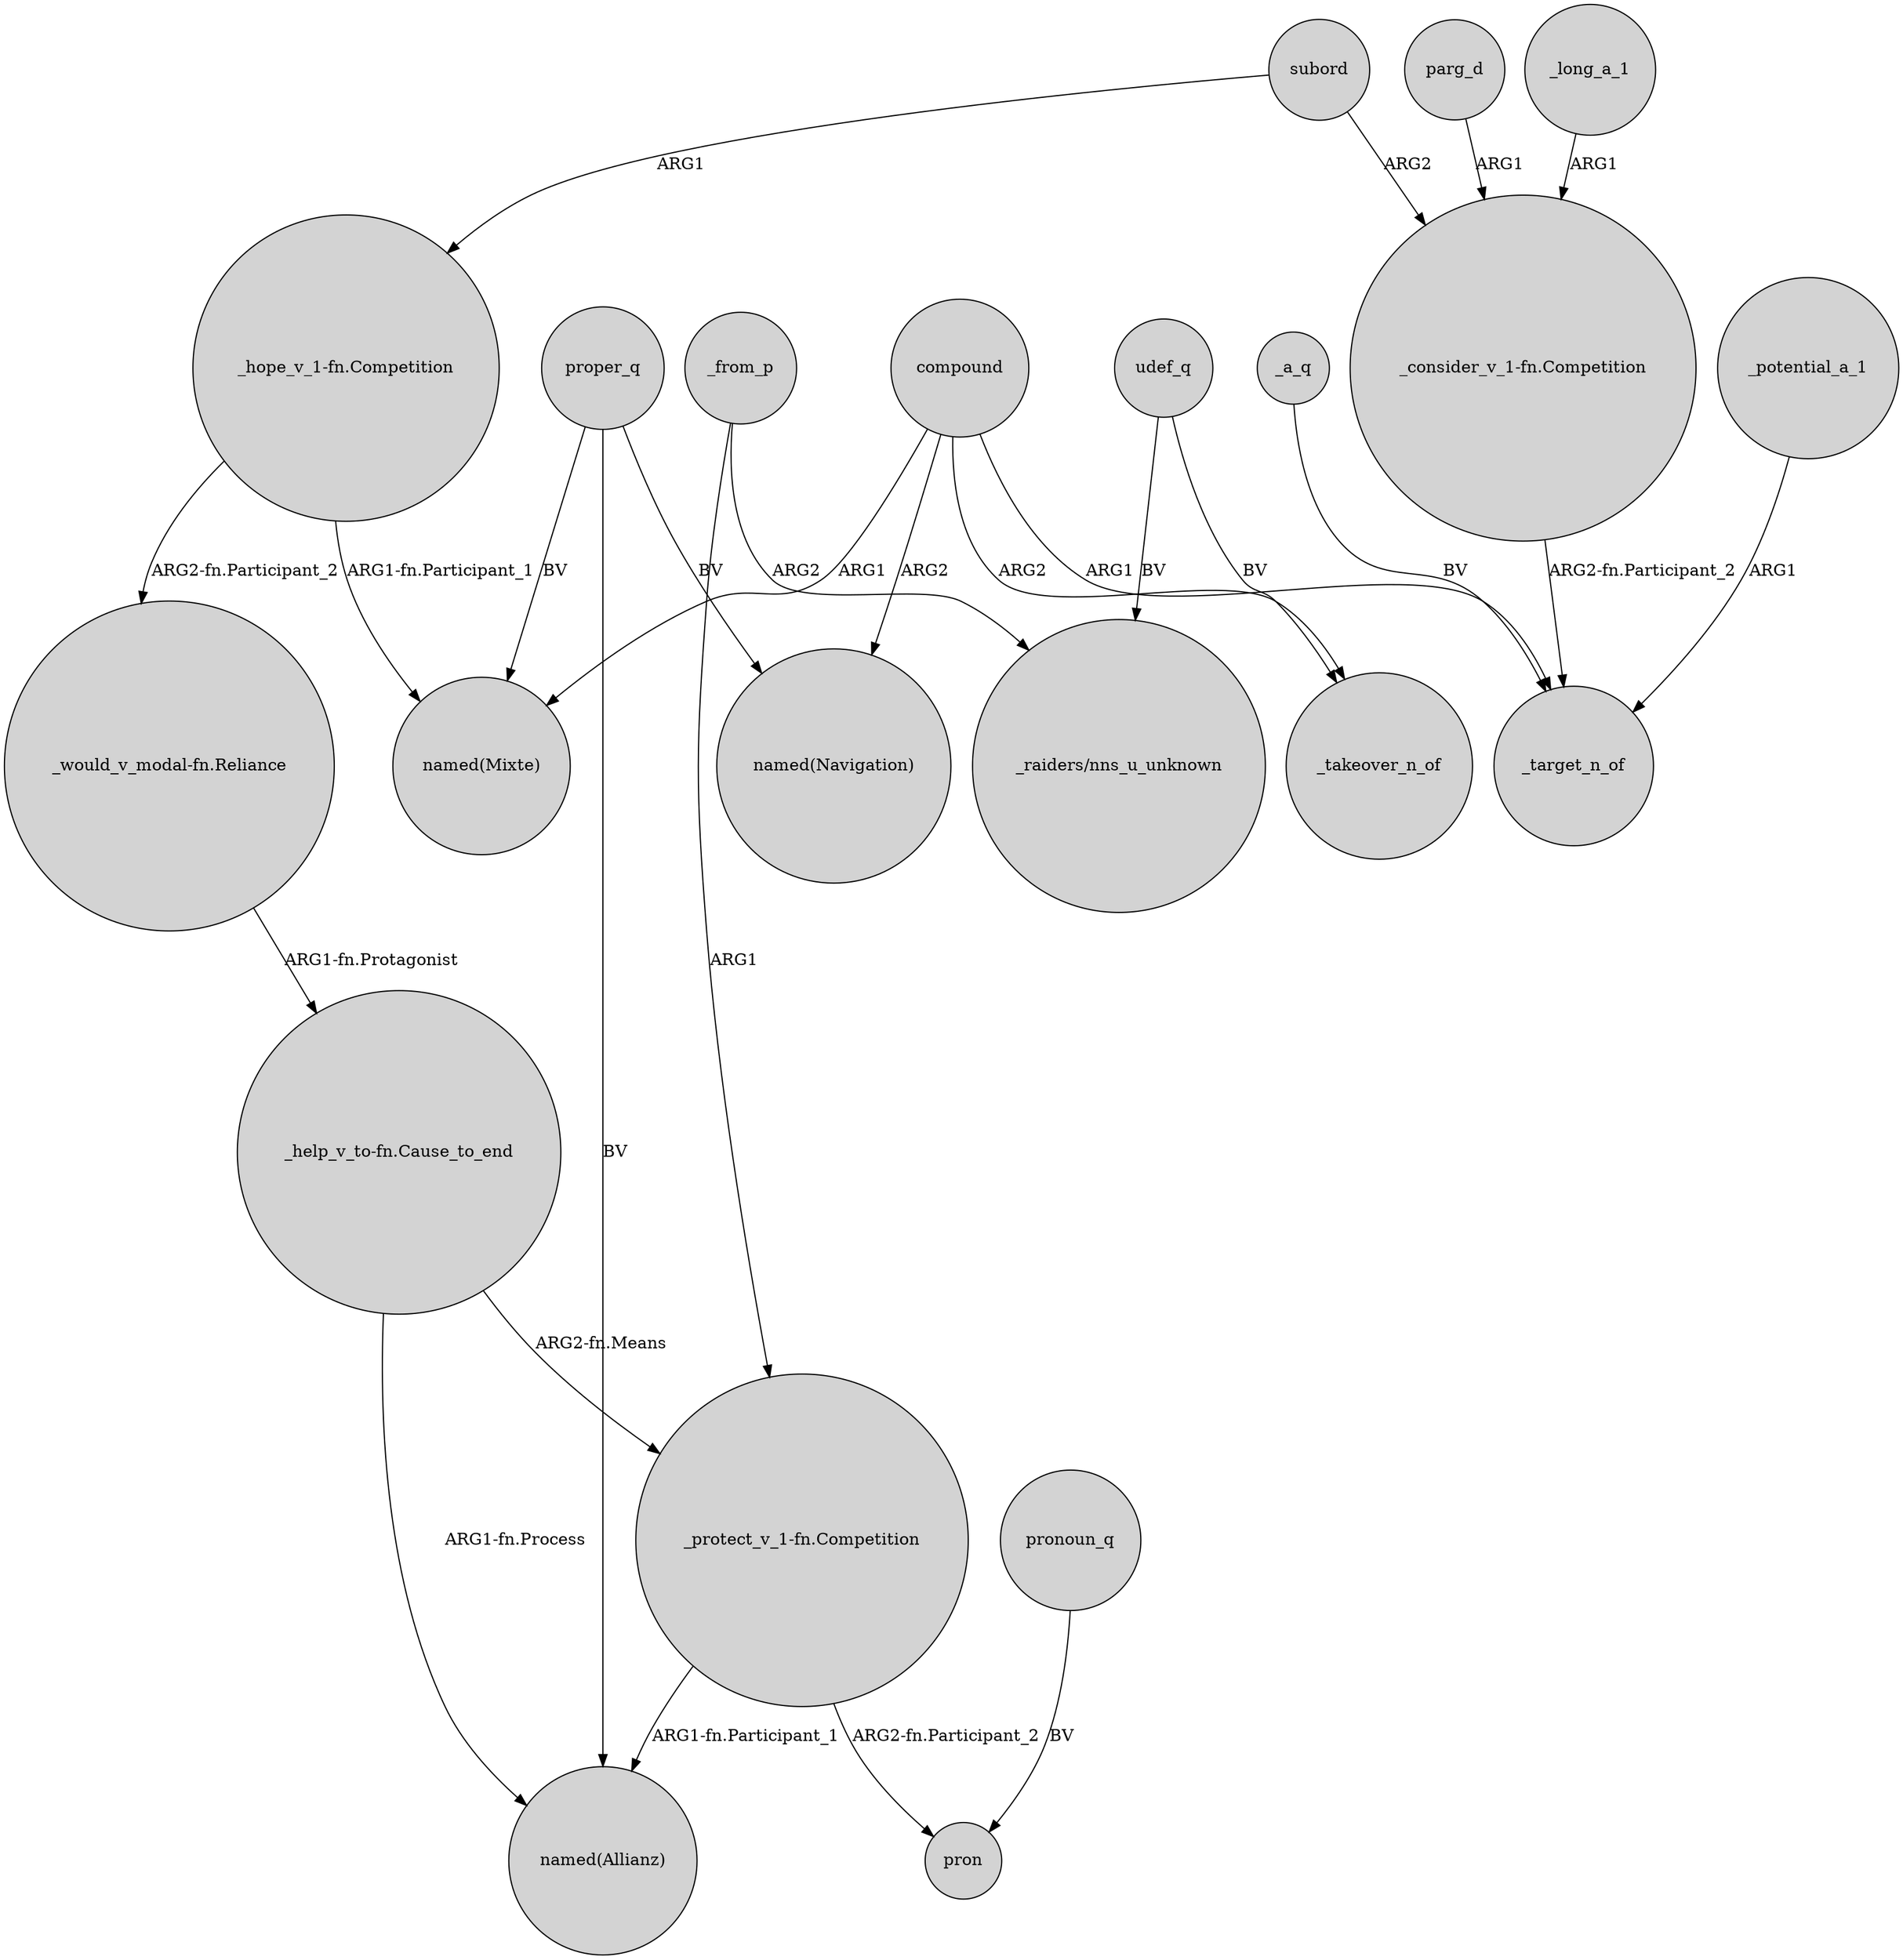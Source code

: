 digraph {
	node [shape=circle style=filled]
	_from_p -> "_protect_v_1-fn.Competition" [label=ARG1]
	compound -> _target_n_of [label=ARG1]
	_from_p -> "_raiders/nns_u_unknown" [label=ARG2]
	proper_q -> "named(Navigation)" [label=BV]
	"_consider_v_1-fn.Competition" -> _target_n_of [label="ARG2-fn.Participant_2"]
	"_hope_v_1-fn.Competition" -> "named(Mixte)" [label="ARG1-fn.Participant_1"]
	compound -> "named(Navigation)" [label=ARG2]
	proper_q -> "named(Allianz)" [label=BV]
	parg_d -> "_consider_v_1-fn.Competition" [label=ARG1]
	"_hope_v_1-fn.Competition" -> "_would_v_modal-fn.Reliance" [label="ARG2-fn.Participant_2"]
	"_would_v_modal-fn.Reliance" -> "_help_v_to-fn.Cause_to_end" [label="ARG1-fn.Protagonist"]
	proper_q -> "named(Mixte)" [label=BV]
	pronoun_q -> pron [label=BV]
	udef_q -> _takeover_n_of [label=BV]
	udef_q -> "_raiders/nns_u_unknown" [label=BV]
	compound -> "named(Mixte)" [label=ARG1]
	subord -> "_consider_v_1-fn.Competition" [label=ARG2]
	subord -> "_hope_v_1-fn.Competition" [label=ARG1]
	"_help_v_to-fn.Cause_to_end" -> "_protect_v_1-fn.Competition" [label="ARG2-fn.Means"]
	_long_a_1 -> "_consider_v_1-fn.Competition" [label=ARG1]
	"_help_v_to-fn.Cause_to_end" -> "named(Allianz)" [label="ARG1-fn.Process"]
	_potential_a_1 -> _target_n_of [label=ARG1]
	"_protect_v_1-fn.Competition" -> "named(Allianz)" [label="ARG1-fn.Participant_1"]
	compound -> _takeover_n_of [label=ARG2]
	"_protect_v_1-fn.Competition" -> pron [label="ARG2-fn.Participant_2"]
	_a_q -> _target_n_of [label=BV]
}
